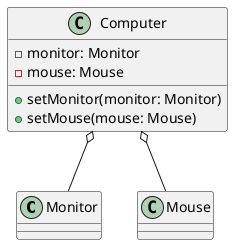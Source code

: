 @startuml

class Monitor
class Mouse
class Computer
Computer : -monitor: Monitor
Computer : -mouse: Mouse
Computer : +setMonitor(monitor: Monitor)
Computer : +setMouse(mouse: Mouse)

Computer o-- Monitor
Computer o-- Mouse

@enduml